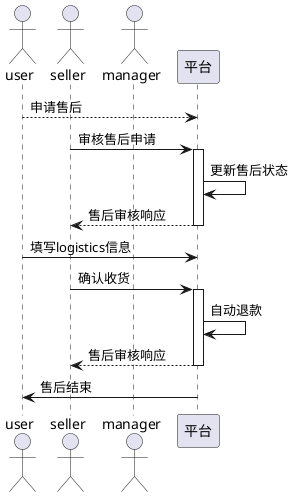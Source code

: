 @startuml
'https://plantuml.com/sequence-diagram

actor user
actor seller
actor manager

user --> 平台:     申请售后
seller -> 平台:    审核售后申请
activate 平台
平台 -> 平台: 更新售后状态
return 售后审核响应

user -> 平台: 填写logistics信息
seller->平台: 确认收货
activate 平台
平台 -> 平台: 自动退款
return 售后审核响应
平台 -> user: 售后结束
@enduml